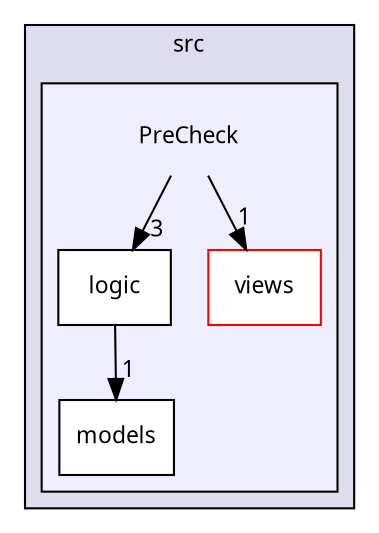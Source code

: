 digraph "/home/tiff/Stage-IUT/app/simplhotel/hotel-precheck/src/PreCheck" {
  bgcolor=transparent;
  compound=true
  node [ fontsize="11", fontname="Verdana"];
  edge [ labelfontsize="11", labelfontname="Verdana"];
  subgraph clusterdir_68267d1309a1af8e8297ef4c3efbcdba {
    graph [ bgcolor="#ddddee", pencolor="black", label="src" fontname="Verdana", fontsize="11", URL="dir_68267d1309a1af8e8297ef4c3efbcdba.html"]
  subgraph clusterdir_c041bda47019fa3c84f6631c354a852f {
    graph [ bgcolor="#eeeeff", pencolor="black", label="" URL="dir_c041bda47019fa3c84f6631c354a852f.html"];
    dir_c041bda47019fa3c84f6631c354a852f [shape=plaintext label="PreCheck"];
    dir_e2affbc6953da20ca911abf42c1c2b24 [shape=box label="logic" color="black" fillcolor="white" style="filled" URL="dir_e2affbc6953da20ca911abf42c1c2b24.html"];
    dir_0ca75c10eadacd982647138e60a4938c [shape=box label="models" color="black" fillcolor="white" style="filled" URL="dir_0ca75c10eadacd982647138e60a4938c.html"];
    dir_c6b67c5d790d73d5f77581c2751c7958 [shape=box label="views" color="red" fillcolor="white" style="filled" URL="dir_c6b67c5d790d73d5f77581c2751c7958.html"];
  }
  }
  dir_e2affbc6953da20ca911abf42c1c2b24->dir_0ca75c10eadacd982647138e60a4938c [headlabel="1", labeldistance=1.5 headhref="dir_000002_000003.html"];
  dir_c041bda47019fa3c84f6631c354a852f->dir_e2affbc6953da20ca911abf42c1c2b24 [headlabel="3", labeldistance=1.5 headhref="dir_000001_000002.html"];
  dir_c041bda47019fa3c84f6631c354a852f->dir_c6b67c5d790d73d5f77581c2751c7958 [headlabel="1", labeldistance=1.5 headhref="dir_000001_000004.html"];
}
